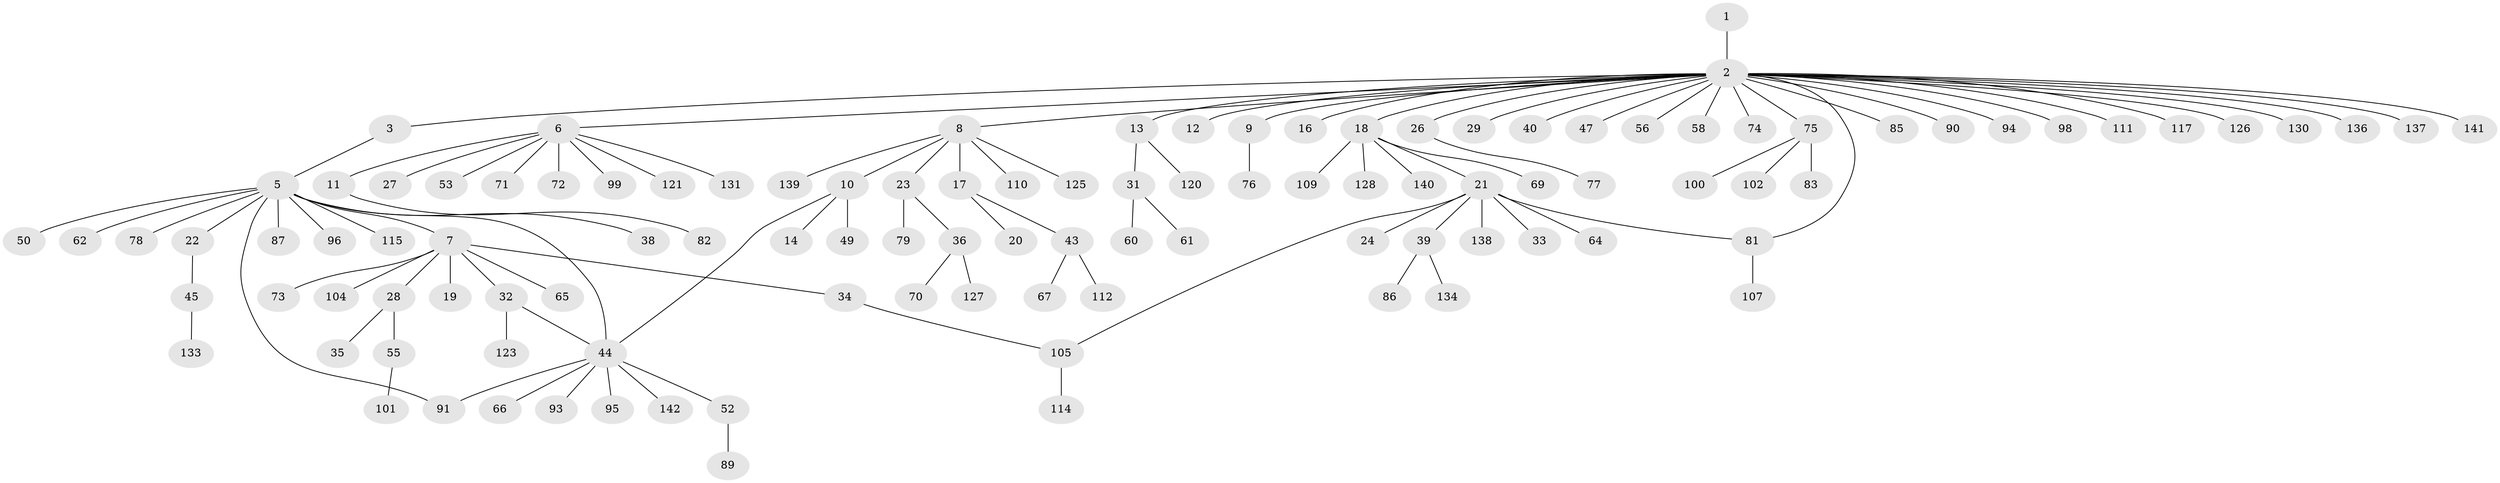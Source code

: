 // Generated by graph-tools (version 1.1) at 2025/23/03/03/25 07:23:50]
// undirected, 110 vertices, 114 edges
graph export_dot {
graph [start="1"]
  node [color=gray90,style=filled];
  1;
  2 [super="+4"];
  3 [super="+25"];
  5 [super="+116"];
  6 [super="+30"];
  7 [super="+15"];
  8 [super="+88"];
  9;
  10 [super="+80"];
  11;
  12;
  13 [super="+41"];
  14;
  16;
  17 [super="+51"];
  18 [super="+97"];
  19;
  20 [super="+122"];
  21 [super="+113"];
  22;
  23 [super="+48"];
  24;
  26 [super="+37"];
  27 [super="+103"];
  28 [super="+42"];
  29;
  31 [super="+46"];
  32;
  33;
  34 [super="+135"];
  35;
  36 [super="+59"];
  38;
  39;
  40 [super="+57"];
  43 [super="+54"];
  44 [super="+84"];
  45;
  47;
  49;
  50 [super="+68"];
  52 [super="+132"];
  53;
  55 [super="+63"];
  56;
  58;
  60;
  61;
  62;
  64;
  65;
  66;
  67 [super="+108"];
  69;
  70;
  71;
  72 [super="+92"];
  73;
  74 [super="+119"];
  75 [super="+129"];
  76;
  77;
  78;
  79;
  81 [super="+106"];
  82;
  83;
  85;
  86;
  87;
  89 [super="+124"];
  90;
  91;
  93;
  94;
  95;
  96;
  98;
  99;
  100;
  101;
  102 [super="+118"];
  104;
  105;
  107;
  109;
  110;
  111;
  112;
  114;
  115;
  117;
  120;
  121;
  123;
  125;
  126;
  127;
  128;
  130;
  131;
  133;
  134;
  136;
  137;
  138;
  139;
  140;
  141;
  142;
  1 -- 2;
  2 -- 3;
  2 -- 6;
  2 -- 8;
  2 -- 13;
  2 -- 16;
  2 -- 18;
  2 -- 26;
  2 -- 29;
  2 -- 40;
  2 -- 47;
  2 -- 56;
  2 -- 58;
  2 -- 74;
  2 -- 75;
  2 -- 81;
  2 -- 85;
  2 -- 90;
  2 -- 94;
  2 -- 98;
  2 -- 111;
  2 -- 117;
  2 -- 126;
  2 -- 130;
  2 -- 136;
  2 -- 137;
  2 -- 141;
  2 -- 9;
  2 -- 12;
  3 -- 5;
  5 -- 7;
  5 -- 22;
  5 -- 38;
  5 -- 44;
  5 -- 50;
  5 -- 62;
  5 -- 78;
  5 -- 87;
  5 -- 91;
  5 -- 96;
  5 -- 115;
  6 -- 11;
  6 -- 27;
  6 -- 53;
  6 -- 71;
  6 -- 121;
  6 -- 131;
  6 -- 72;
  6 -- 99;
  7 -- 19;
  7 -- 28;
  7 -- 32;
  7 -- 34;
  7 -- 65;
  7 -- 73;
  7 -- 104;
  8 -- 10;
  8 -- 17;
  8 -- 23;
  8 -- 110;
  8 -- 125;
  8 -- 139;
  9 -- 76;
  10 -- 14;
  10 -- 44;
  10 -- 49;
  11 -- 82;
  13 -- 31;
  13 -- 120;
  17 -- 20;
  17 -- 43;
  18 -- 21;
  18 -- 69;
  18 -- 109;
  18 -- 128;
  18 -- 140;
  21 -- 24;
  21 -- 33;
  21 -- 39;
  21 -- 64;
  21 -- 105;
  21 -- 138;
  21 -- 81;
  22 -- 45;
  23 -- 36;
  23 -- 79;
  26 -- 77;
  28 -- 35;
  28 -- 55;
  31 -- 60;
  31 -- 61;
  32 -- 44;
  32 -- 123;
  34 -- 105;
  36 -- 70;
  36 -- 127;
  39 -- 86;
  39 -- 134;
  43 -- 112;
  43 -- 67;
  44 -- 52;
  44 -- 66;
  44 -- 91;
  44 -- 95;
  44 -- 142;
  44 -- 93;
  45 -- 133;
  52 -- 89;
  55 -- 101;
  75 -- 83;
  75 -- 100;
  75 -- 102;
  81 -- 107;
  105 -- 114;
}
